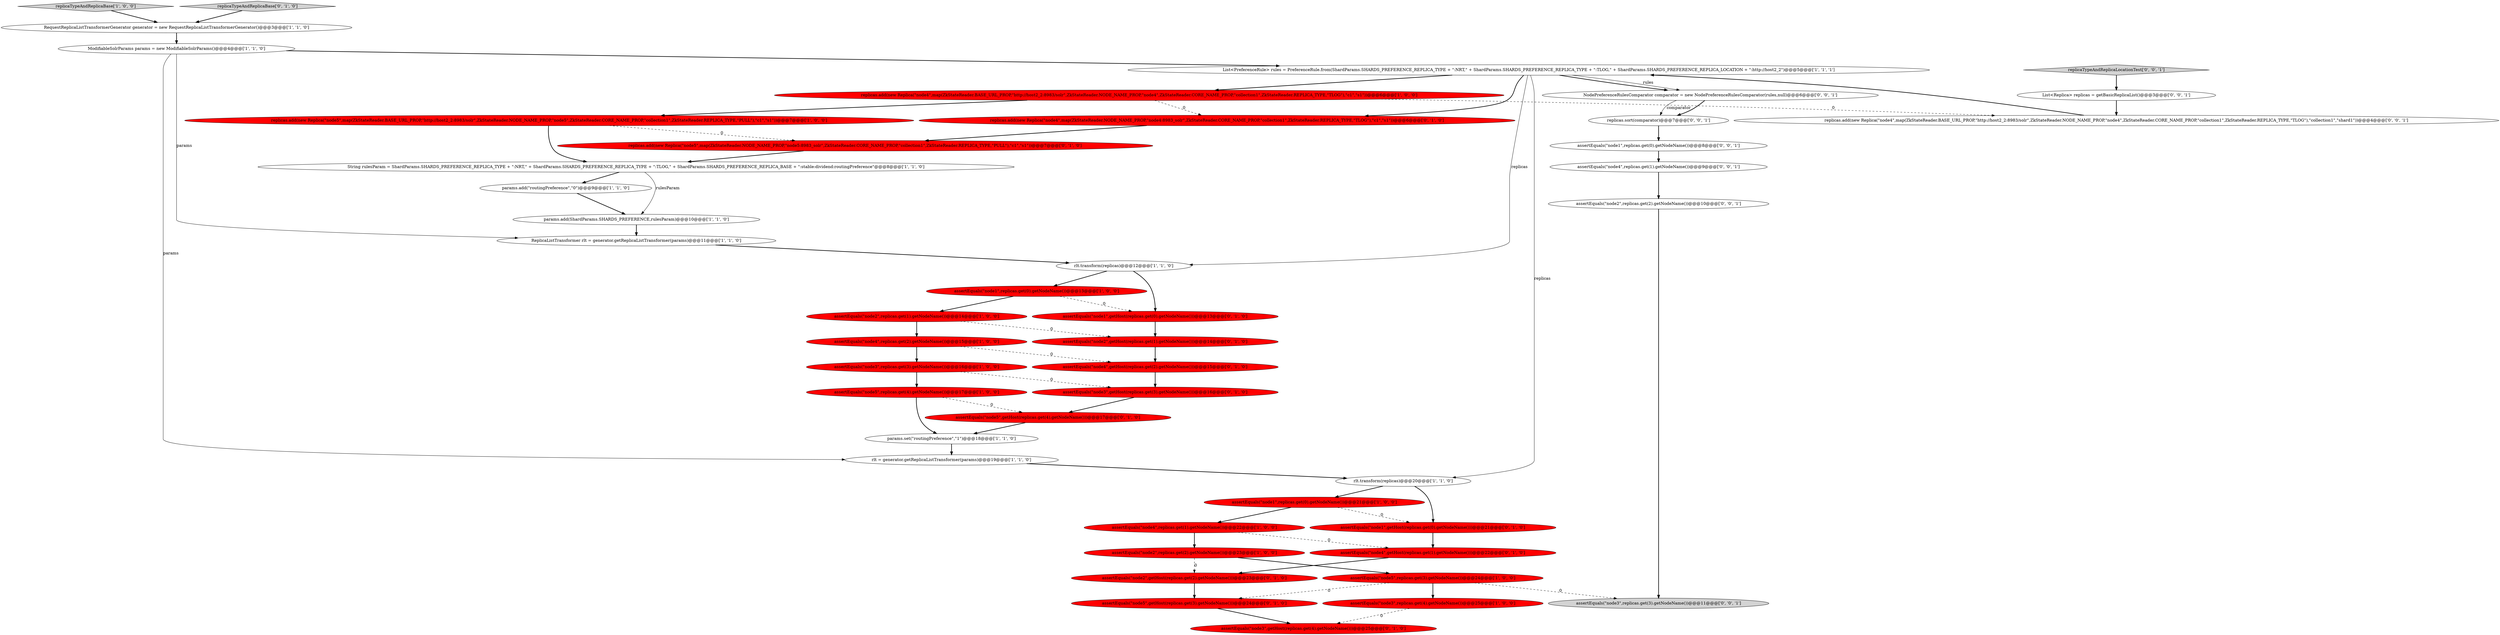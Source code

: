 digraph {
10 [style = filled, label = "params.add(\"routingPreference\",\"0\")@@@9@@@['1', '1', '0']", fillcolor = white, shape = ellipse image = "AAA0AAABBB1BBB"];
18 [style = filled, label = "assertEquals(\"node2\",replicas.get(2).getNodeName())@@@23@@@['1', '0', '0']", fillcolor = red, shape = ellipse image = "AAA1AAABBB1BBB"];
37 [style = filled, label = "replicas.add(new Replica(\"node4\",map(ZkStateReader.BASE_URL_PROP,\"http://host2_2:8983/solr\",ZkStateReader.NODE_NAME_PROP,\"node4\",ZkStateReader.CORE_NAME_PROP,\"collection1\",ZkStateReader.REPLICA_TYPE,\"TLOG\"),\"collection1\",\"shard1\"))@@@4@@@['0', '0', '1']", fillcolor = white, shape = ellipse image = "AAA0AAABBB3BBB"];
43 [style = filled, label = "replicaTypeAndReplicaLocationTest['0', '0', '1']", fillcolor = lightgray, shape = diamond image = "AAA0AAABBB3BBB"];
27 [style = filled, label = "assertEquals(\"node2\",getHost(replicas.get(2).getNodeName()))@@@23@@@['0', '1', '0']", fillcolor = red, shape = ellipse image = "AAA1AAABBB2BBB"];
15 [style = filled, label = "rlt = generator.getReplicaListTransformer(params)@@@19@@@['1', '1', '0']", fillcolor = white, shape = ellipse image = "AAA0AAABBB1BBB"];
2 [style = filled, label = "assertEquals(\"node2\",replicas.get(1).getNodeName())@@@14@@@['1', '0', '0']", fillcolor = red, shape = ellipse image = "AAA1AAABBB1BBB"];
3 [style = filled, label = "rlt.transform(replicas)@@@20@@@['1', '1', '0']", fillcolor = white, shape = ellipse image = "AAA0AAABBB1BBB"];
21 [style = filled, label = "rlt.transform(replicas)@@@12@@@['1', '1', '0']", fillcolor = white, shape = ellipse image = "AAA0AAABBB1BBB"];
40 [style = filled, label = "List<Replica> replicas = getBasicReplicaList()@@@3@@@['0', '0', '1']", fillcolor = white, shape = ellipse image = "AAA0AAABBB3BBB"];
26 [style = filled, label = "assertEquals(\"node4\",getHost(replicas.get(1).getNodeName()))@@@22@@@['0', '1', '0']", fillcolor = red, shape = ellipse image = "AAA1AAABBB2BBB"];
44 [style = filled, label = "replicas.sort(comparator)@@@7@@@['0', '0', '1']", fillcolor = white, shape = ellipse image = "AAA0AAABBB3BBB"];
16 [style = filled, label = "assertEquals(\"node1\",replicas.get(0).getNodeName())@@@13@@@['1', '0', '0']", fillcolor = red, shape = ellipse image = "AAA1AAABBB1BBB"];
42 [style = filled, label = "assertEquals(\"node3\",replicas.get(3).getNodeName())@@@11@@@['0', '0', '1']", fillcolor = lightgray, shape = ellipse image = "AAA0AAABBB3BBB"];
25 [style = filled, label = "assertEquals(\"node1\",getHost(replicas.get(0).getNodeName()))@@@21@@@['0', '1', '0']", fillcolor = red, shape = ellipse image = "AAA1AAABBB2BBB"];
33 [style = filled, label = "replicas.add(new Replica(\"node4\",map(ZkStateReader.NODE_NAME_PROP,\"node4:8983_solr\",ZkStateReader.CORE_NAME_PROP,\"collection1\",ZkStateReader.REPLICA_TYPE,\"TLOG\"),\"c1\",\"s1\"))@@@6@@@['0', '1', '0']", fillcolor = red, shape = ellipse image = "AAA1AAABBB2BBB"];
4 [style = filled, label = "replicaTypeAndReplicaBase['1', '0', '0']", fillcolor = lightgray, shape = diamond image = "AAA0AAABBB1BBB"];
31 [style = filled, label = "assertEquals(\"node4\",getHost(replicas.get(2).getNodeName()))@@@15@@@['0', '1', '0']", fillcolor = red, shape = ellipse image = "AAA1AAABBB2BBB"];
19 [style = filled, label = "assertEquals(\"node5\",replicas.get(4).getNodeName())@@@17@@@['1', '0', '0']", fillcolor = red, shape = ellipse image = "AAA1AAABBB1BBB"];
35 [style = filled, label = "assertEquals(\"node3\",getHost(replicas.get(3).getNodeName()))@@@16@@@['0', '1', '0']", fillcolor = red, shape = ellipse image = "AAA1AAABBB2BBB"];
41 [style = filled, label = "NodePreferenceRulesComparator comparator = new NodePreferenceRulesComparator(rules,null)@@@6@@@['0', '0', '1']", fillcolor = white, shape = ellipse image = "AAA0AAABBB3BBB"];
14 [style = filled, label = "replicas.add(new Replica(\"node5\",map(ZkStateReader.BASE_URL_PROP,\"http://host2_2:8983/solr\",ZkStateReader.NODE_NAME_PROP,\"node5\",ZkStateReader.CORE_NAME_PROP,\"collection1\",ZkStateReader.REPLICA_TYPE,\"PULL\"),\"c1\",\"s1\"))@@@7@@@['1', '0', '0']", fillcolor = red, shape = ellipse image = "AAA1AAABBB1BBB"];
28 [style = filled, label = "assertEquals(\"node1\",getHost(replicas.get(0).getNodeName()))@@@13@@@['0', '1', '0']", fillcolor = red, shape = ellipse image = "AAA1AAABBB2BBB"];
6 [style = filled, label = "replicas.add(new Replica(\"node4\",map(ZkStateReader.BASE_URL_PROP,\"http://host2_2:8983/solr\",ZkStateReader.NODE_NAME_PROP,\"node4\",ZkStateReader.CORE_NAME_PROP,\"collection1\",ZkStateReader.REPLICA_TYPE,\"TLOG\"),\"c1\",\"s1\"))@@@6@@@['1', '0', '0']", fillcolor = red, shape = ellipse image = "AAA1AAABBB1BBB"];
5 [style = filled, label = "ModifiableSolrParams params = new ModifiableSolrParams()@@@4@@@['1', '1', '0']", fillcolor = white, shape = ellipse image = "AAA0AAABBB1BBB"];
29 [style = filled, label = "assertEquals(\"node5\",getHost(replicas.get(3).getNodeName()))@@@24@@@['0', '1', '0']", fillcolor = red, shape = ellipse image = "AAA1AAABBB2BBB"];
11 [style = filled, label = "ReplicaListTransformer rlt = generator.getReplicaListTransformer(params)@@@11@@@['1', '1', '0']", fillcolor = white, shape = ellipse image = "AAA0AAABBB1BBB"];
32 [style = filled, label = "assertEquals(\"node5\",getHost(replicas.get(4).getNodeName()))@@@17@@@['0', '1', '0']", fillcolor = red, shape = ellipse image = "AAA1AAABBB2BBB"];
9 [style = filled, label = "assertEquals(\"node1\",replicas.get(0).getNodeName())@@@21@@@['1', '0', '0']", fillcolor = red, shape = ellipse image = "AAA1AAABBB1BBB"];
24 [style = filled, label = "assertEquals(\"node2\",getHost(replicas.get(1).getNodeName()))@@@14@@@['0', '1', '0']", fillcolor = red, shape = ellipse image = "AAA1AAABBB2BBB"];
20 [style = filled, label = "assertEquals(\"node4\",replicas.get(1).getNodeName())@@@22@@@['1', '0', '0']", fillcolor = red, shape = ellipse image = "AAA1AAABBB1BBB"];
34 [style = filled, label = "assertEquals(\"node3\",getHost(replicas.get(4).getNodeName()))@@@25@@@['0', '1', '0']", fillcolor = red, shape = ellipse image = "AAA1AAABBB2BBB"];
13 [style = filled, label = "params.set(\"routingPreference\",\"1\")@@@18@@@['1', '1', '0']", fillcolor = white, shape = ellipse image = "AAA0AAABBB1BBB"];
22 [style = filled, label = "assertEquals(\"node3\",replicas.get(3).getNodeName())@@@16@@@['1', '0', '0']", fillcolor = red, shape = ellipse image = "AAA1AAABBB1BBB"];
39 [style = filled, label = "assertEquals(\"node2\",replicas.get(2).getNodeName())@@@10@@@['0', '0', '1']", fillcolor = white, shape = ellipse image = "AAA0AAABBB3BBB"];
17 [style = filled, label = "assertEquals(\"node3\",replicas.get(4).getNodeName())@@@25@@@['1', '0', '0']", fillcolor = red, shape = ellipse image = "AAA1AAABBB1BBB"];
12 [style = filled, label = "String rulesParam = ShardParams.SHARDS_PREFERENCE_REPLICA_TYPE + \":NRT,\" + ShardParams.SHARDS_PREFERENCE_REPLICA_TYPE + \":TLOG,\" + ShardParams.SHARDS_PREFERENCE_REPLICA_BASE + \":stable:dividend:routingPreference\"@@@8@@@['1', '1', '0']", fillcolor = white, shape = ellipse image = "AAA0AAABBB1BBB"];
8 [style = filled, label = "assertEquals(\"node5\",replicas.get(3).getNodeName())@@@24@@@['1', '0', '0']", fillcolor = red, shape = ellipse image = "AAA1AAABBB1BBB"];
45 [style = filled, label = "assertEquals(\"node1\",replicas.get(0).getNodeName())@@@8@@@['0', '0', '1']", fillcolor = white, shape = ellipse image = "AAA0AAABBB3BBB"];
30 [style = filled, label = "replicas.add(new Replica(\"node5\",map(ZkStateReader.NODE_NAME_PROP,\"node5:8983_solr\",ZkStateReader.CORE_NAME_PROP,\"collection1\",ZkStateReader.REPLICA_TYPE,\"PULL\"),\"c1\",\"s1\"))@@@7@@@['0', '1', '0']", fillcolor = red, shape = ellipse image = "AAA1AAABBB2BBB"];
1 [style = filled, label = "RequestReplicaListTransformerGenerator generator = new RequestReplicaListTransformerGenerator()@@@3@@@['1', '1', '0']", fillcolor = white, shape = ellipse image = "AAA0AAABBB1BBB"];
7 [style = filled, label = "assertEquals(\"node4\",replicas.get(2).getNodeName())@@@15@@@['1', '0', '0']", fillcolor = red, shape = ellipse image = "AAA1AAABBB1BBB"];
0 [style = filled, label = "params.add(ShardParams.SHARDS_PREFERENCE,rulesParam)@@@10@@@['1', '1', '0']", fillcolor = white, shape = ellipse image = "AAA0AAABBB1BBB"];
36 [style = filled, label = "replicaTypeAndReplicaBase['0', '1', '0']", fillcolor = lightgray, shape = diamond image = "AAA0AAABBB2BBB"];
23 [style = filled, label = "List<PreferenceRule> rules = PreferenceRule.from(ShardParams.SHARDS_PREFERENCE_REPLICA_TYPE + \":NRT,\" + ShardParams.SHARDS_PREFERENCE_REPLICA_TYPE + \":TLOG,\" + ShardParams.SHARDS_PREFERENCE_REPLICA_LOCATION + \":http://host2_2\")@@@5@@@['1', '1', '1']", fillcolor = white, shape = ellipse image = "AAA0AAABBB1BBB"];
38 [style = filled, label = "assertEquals(\"node4\",replicas.get(1).getNodeName())@@@9@@@['0', '0', '1']", fillcolor = white, shape = ellipse image = "AAA0AAABBB3BBB"];
1->5 [style = bold, label=""];
7->31 [style = dashed, label="0"];
17->34 [style = dashed, label="0"];
5->23 [style = bold, label=""];
22->19 [style = bold, label=""];
5->15 [style = solid, label="params"];
3->25 [style = bold, label=""];
18->27 [style = dashed, label="0"];
11->21 [style = bold, label=""];
0->11 [style = bold, label=""];
35->32 [style = bold, label=""];
9->20 [style = bold, label=""];
29->34 [style = bold, label=""];
16->2 [style = bold, label=""];
23->41 [style = bold, label=""];
15->3 [style = bold, label=""];
37->23 [style = bold, label=""];
38->39 [style = bold, label=""];
6->37 [style = dashed, label="0"];
36->1 [style = bold, label=""];
41->44 [style = solid, label="comparator"];
6->33 [style = dashed, label="0"];
21->28 [style = bold, label=""];
8->42 [style = dashed, label="0"];
6->14 [style = bold, label=""];
3->9 [style = bold, label=""];
20->18 [style = bold, label=""];
8->17 [style = bold, label=""];
7->22 [style = bold, label=""];
26->27 [style = bold, label=""];
43->40 [style = bold, label=""];
12->10 [style = bold, label=""];
30->12 [style = bold, label=""];
23->33 [style = bold, label=""];
19->13 [style = bold, label=""];
31->35 [style = bold, label=""];
24->31 [style = bold, label=""];
23->41 [style = solid, label="rules"];
23->6 [style = bold, label=""];
14->12 [style = bold, label=""];
10->0 [style = bold, label=""];
25->26 [style = bold, label=""];
45->38 [style = bold, label=""];
23->21 [style = solid, label="replicas"];
14->30 [style = dashed, label="0"];
9->25 [style = dashed, label="0"];
33->30 [style = bold, label=""];
21->16 [style = bold, label=""];
28->24 [style = bold, label=""];
4->1 [style = bold, label=""];
18->8 [style = bold, label=""];
13->15 [style = bold, label=""];
19->32 [style = dashed, label="0"];
2->7 [style = bold, label=""];
27->29 [style = bold, label=""];
23->3 [style = solid, label="replicas"];
32->13 [style = bold, label=""];
2->24 [style = dashed, label="0"];
16->28 [style = dashed, label="0"];
44->45 [style = bold, label=""];
39->42 [style = bold, label=""];
41->44 [style = bold, label=""];
5->11 [style = solid, label="params"];
20->26 [style = dashed, label="0"];
8->29 [style = dashed, label="0"];
12->0 [style = solid, label="rulesParam"];
40->37 [style = bold, label=""];
22->35 [style = dashed, label="0"];
}
